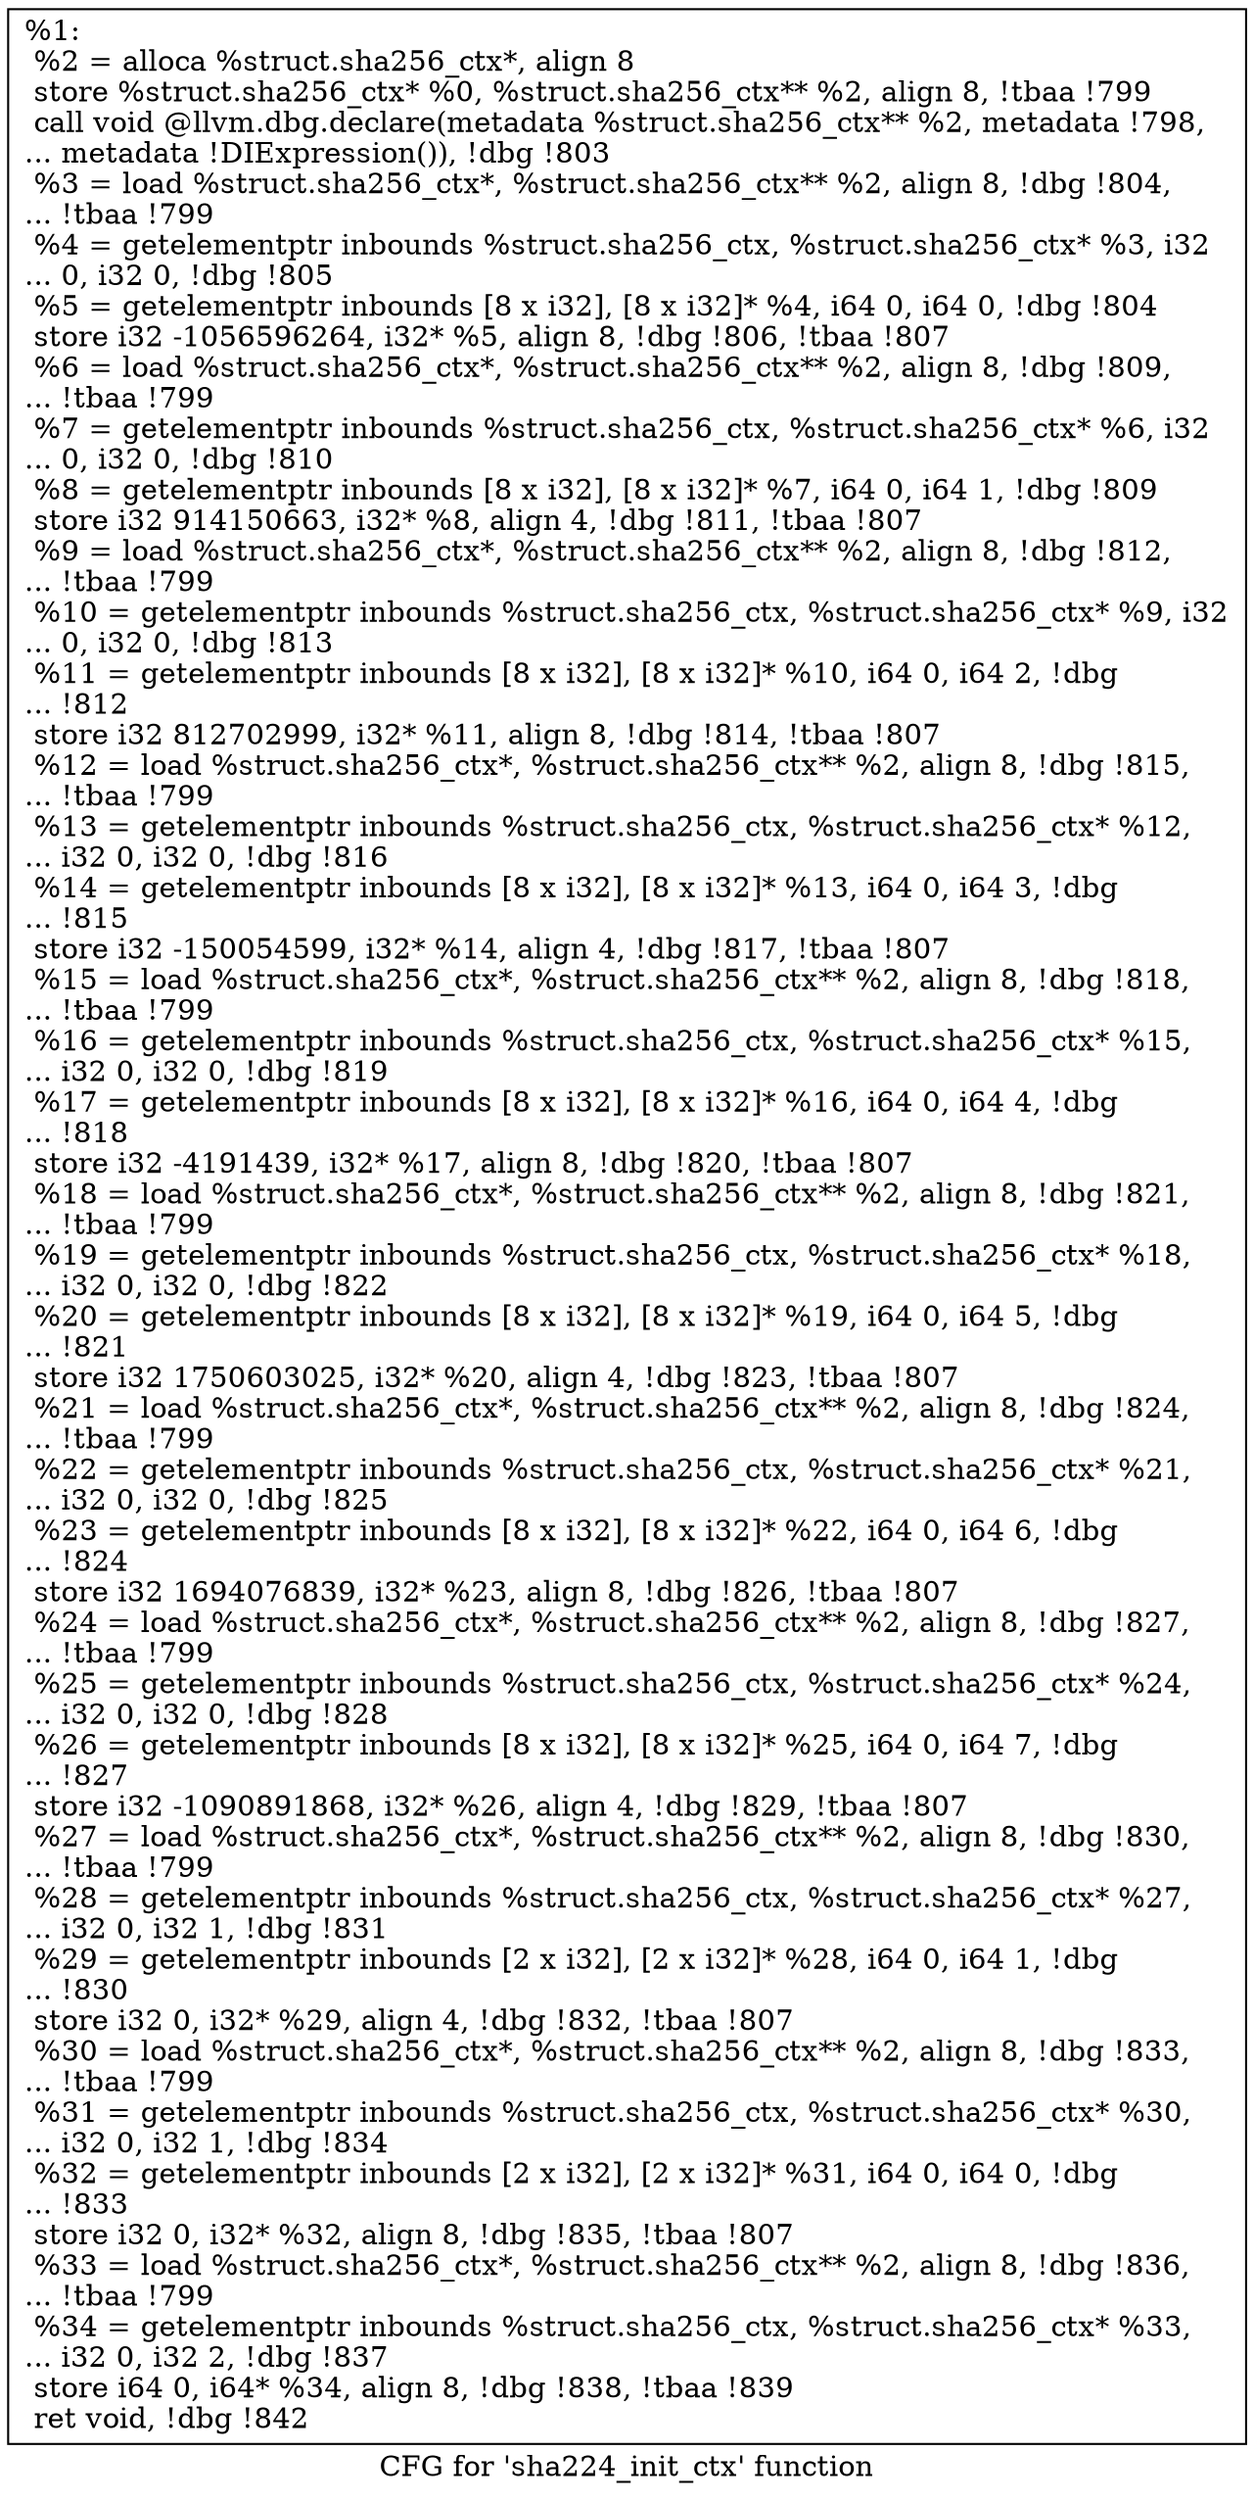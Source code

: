 digraph "CFG for 'sha224_init_ctx' function" {
	label="CFG for 'sha224_init_ctx' function";

	Node0xe620d0 [shape=record,label="{%1:\l  %2 = alloca %struct.sha256_ctx*, align 8\l  store %struct.sha256_ctx* %0, %struct.sha256_ctx** %2, align 8, !tbaa !799\l  call void @llvm.dbg.declare(metadata %struct.sha256_ctx** %2, metadata !798,\l... metadata !DIExpression()), !dbg !803\l  %3 = load %struct.sha256_ctx*, %struct.sha256_ctx** %2, align 8, !dbg !804,\l... !tbaa !799\l  %4 = getelementptr inbounds %struct.sha256_ctx, %struct.sha256_ctx* %3, i32\l... 0, i32 0, !dbg !805\l  %5 = getelementptr inbounds [8 x i32], [8 x i32]* %4, i64 0, i64 0, !dbg !804\l  store i32 -1056596264, i32* %5, align 8, !dbg !806, !tbaa !807\l  %6 = load %struct.sha256_ctx*, %struct.sha256_ctx** %2, align 8, !dbg !809,\l... !tbaa !799\l  %7 = getelementptr inbounds %struct.sha256_ctx, %struct.sha256_ctx* %6, i32\l... 0, i32 0, !dbg !810\l  %8 = getelementptr inbounds [8 x i32], [8 x i32]* %7, i64 0, i64 1, !dbg !809\l  store i32 914150663, i32* %8, align 4, !dbg !811, !tbaa !807\l  %9 = load %struct.sha256_ctx*, %struct.sha256_ctx** %2, align 8, !dbg !812,\l... !tbaa !799\l  %10 = getelementptr inbounds %struct.sha256_ctx, %struct.sha256_ctx* %9, i32\l... 0, i32 0, !dbg !813\l  %11 = getelementptr inbounds [8 x i32], [8 x i32]* %10, i64 0, i64 2, !dbg\l... !812\l  store i32 812702999, i32* %11, align 8, !dbg !814, !tbaa !807\l  %12 = load %struct.sha256_ctx*, %struct.sha256_ctx** %2, align 8, !dbg !815,\l... !tbaa !799\l  %13 = getelementptr inbounds %struct.sha256_ctx, %struct.sha256_ctx* %12,\l... i32 0, i32 0, !dbg !816\l  %14 = getelementptr inbounds [8 x i32], [8 x i32]* %13, i64 0, i64 3, !dbg\l... !815\l  store i32 -150054599, i32* %14, align 4, !dbg !817, !tbaa !807\l  %15 = load %struct.sha256_ctx*, %struct.sha256_ctx** %2, align 8, !dbg !818,\l... !tbaa !799\l  %16 = getelementptr inbounds %struct.sha256_ctx, %struct.sha256_ctx* %15,\l... i32 0, i32 0, !dbg !819\l  %17 = getelementptr inbounds [8 x i32], [8 x i32]* %16, i64 0, i64 4, !dbg\l... !818\l  store i32 -4191439, i32* %17, align 8, !dbg !820, !tbaa !807\l  %18 = load %struct.sha256_ctx*, %struct.sha256_ctx** %2, align 8, !dbg !821,\l... !tbaa !799\l  %19 = getelementptr inbounds %struct.sha256_ctx, %struct.sha256_ctx* %18,\l... i32 0, i32 0, !dbg !822\l  %20 = getelementptr inbounds [8 x i32], [8 x i32]* %19, i64 0, i64 5, !dbg\l... !821\l  store i32 1750603025, i32* %20, align 4, !dbg !823, !tbaa !807\l  %21 = load %struct.sha256_ctx*, %struct.sha256_ctx** %2, align 8, !dbg !824,\l... !tbaa !799\l  %22 = getelementptr inbounds %struct.sha256_ctx, %struct.sha256_ctx* %21,\l... i32 0, i32 0, !dbg !825\l  %23 = getelementptr inbounds [8 x i32], [8 x i32]* %22, i64 0, i64 6, !dbg\l... !824\l  store i32 1694076839, i32* %23, align 8, !dbg !826, !tbaa !807\l  %24 = load %struct.sha256_ctx*, %struct.sha256_ctx** %2, align 8, !dbg !827,\l... !tbaa !799\l  %25 = getelementptr inbounds %struct.sha256_ctx, %struct.sha256_ctx* %24,\l... i32 0, i32 0, !dbg !828\l  %26 = getelementptr inbounds [8 x i32], [8 x i32]* %25, i64 0, i64 7, !dbg\l... !827\l  store i32 -1090891868, i32* %26, align 4, !dbg !829, !tbaa !807\l  %27 = load %struct.sha256_ctx*, %struct.sha256_ctx** %2, align 8, !dbg !830,\l... !tbaa !799\l  %28 = getelementptr inbounds %struct.sha256_ctx, %struct.sha256_ctx* %27,\l... i32 0, i32 1, !dbg !831\l  %29 = getelementptr inbounds [2 x i32], [2 x i32]* %28, i64 0, i64 1, !dbg\l... !830\l  store i32 0, i32* %29, align 4, !dbg !832, !tbaa !807\l  %30 = load %struct.sha256_ctx*, %struct.sha256_ctx** %2, align 8, !dbg !833,\l... !tbaa !799\l  %31 = getelementptr inbounds %struct.sha256_ctx, %struct.sha256_ctx* %30,\l... i32 0, i32 1, !dbg !834\l  %32 = getelementptr inbounds [2 x i32], [2 x i32]* %31, i64 0, i64 0, !dbg\l... !833\l  store i32 0, i32* %32, align 8, !dbg !835, !tbaa !807\l  %33 = load %struct.sha256_ctx*, %struct.sha256_ctx** %2, align 8, !dbg !836,\l... !tbaa !799\l  %34 = getelementptr inbounds %struct.sha256_ctx, %struct.sha256_ctx* %33,\l... i32 0, i32 2, !dbg !837\l  store i64 0, i64* %34, align 8, !dbg !838, !tbaa !839\l  ret void, !dbg !842\l}"];
}
